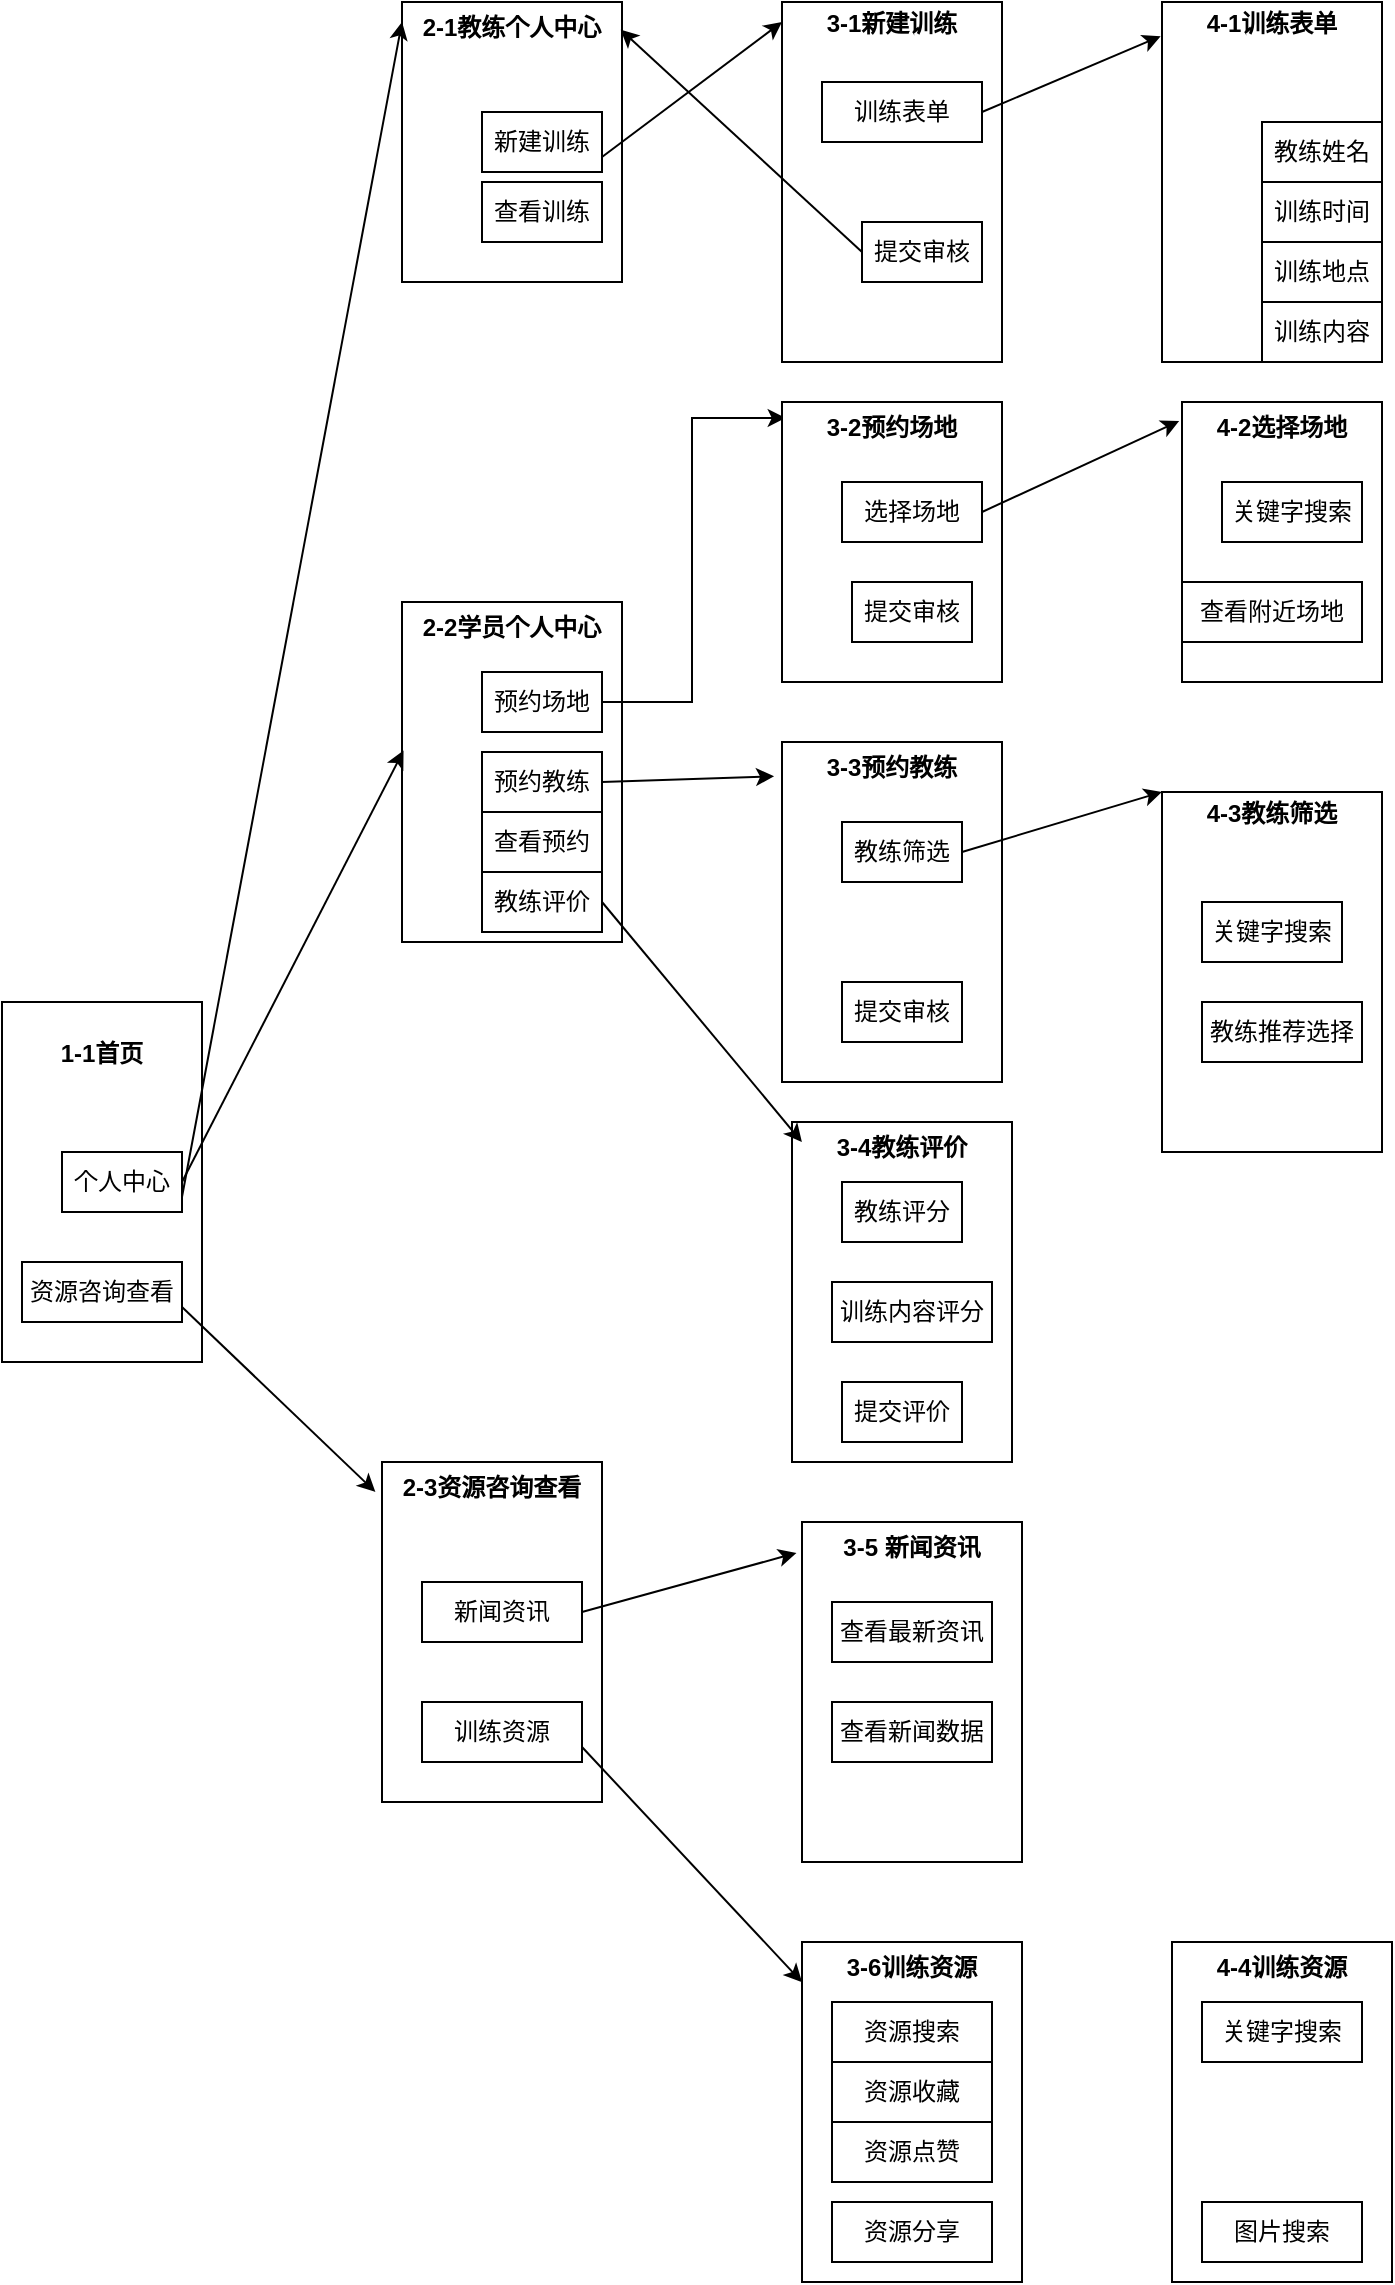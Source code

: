 <mxfile version="14.7.1" type="github">
  <diagram id="mHXlc0OOzH8LVMHhlI8o" name="Page-1">
    <mxGraphModel dx="1209" dy="626" grid="1" gridSize="10" guides="1" tooltips="1" connect="1" arrows="1" fold="1" page="1" pageScale="1" pageWidth="827" pageHeight="1169" math="0" shadow="0">
      <root>
        <mxCell id="0" />
        <mxCell id="1" parent="0" />
        <mxCell id="D36p8Nw9q8Qgh6gDfxnA-1" value="&lt;div&gt;1-1首页&lt;/div&gt;&lt;div&gt;&lt;br&gt;&lt;/div&gt;&lt;div&gt;&lt;br&gt;&lt;/div&gt;&lt;div&gt;&lt;br&gt;&lt;/div&gt;&lt;div&gt;&lt;br&gt;&lt;/div&gt;&lt;div&gt;&lt;br&gt;&lt;/div&gt;&lt;div&gt;&lt;br&gt;&lt;/div&gt;&lt;div&gt;&lt;br&gt;&lt;/div&gt;&lt;div&gt;&lt;br&gt;&lt;/div&gt;&lt;div&gt;&lt;br&gt;&lt;/div&gt;" style="rounded=0;whiteSpace=wrap;html=1;fontStyle=1" parent="1" vertex="1">
          <mxGeometry x="70" y="510" width="100" height="180" as="geometry" />
        </mxCell>
        <mxCell id="D36p8Nw9q8Qgh6gDfxnA-2" value="个人中心" style="rounded=0;whiteSpace=wrap;html=1;" parent="1" vertex="1">
          <mxGeometry x="100" y="585" width="60" height="30" as="geometry" />
        </mxCell>
        <mxCell id="D36p8Nw9q8Qgh6gDfxnA-5" value="&lt;div&gt;2-1教练个人中心&lt;/div&gt;&lt;div&gt;&lt;br&gt;&lt;/div&gt;&lt;div&gt;&lt;br&gt;&lt;/div&gt;&lt;div&gt;&lt;br&gt;&lt;/div&gt;&lt;div&gt;&lt;br&gt;&lt;/div&gt;&lt;div&gt;&lt;br&gt;&lt;/div&gt;&lt;div&gt;&lt;br&gt;&lt;/div&gt;&lt;div&gt;&lt;br&gt;&lt;/div&gt;&lt;div&gt;&lt;br&gt;&lt;/div&gt;" style="rounded=0;whiteSpace=wrap;html=1;fontStyle=1" parent="1" vertex="1">
          <mxGeometry x="270" y="10" width="110" height="140" as="geometry" />
        </mxCell>
        <mxCell id="D36p8Nw9q8Qgh6gDfxnA-9" value="查看训练" style="rounded=0;whiteSpace=wrap;html=1;" parent="1" vertex="1">
          <mxGeometry x="310" y="100" width="60" height="30" as="geometry" />
        </mxCell>
        <mxCell id="D36p8Nw9q8Qgh6gDfxnA-11" value="&lt;div&gt;3-1新建训练&lt;/div&gt;&lt;div&gt;&lt;br&gt;&lt;/div&gt;&lt;div&gt;&lt;br&gt;&lt;/div&gt;&lt;div&gt;&lt;br&gt;&lt;/div&gt;&lt;div&gt;&lt;br&gt;&lt;/div&gt;&lt;div&gt;&lt;br&gt;&lt;/div&gt;&lt;div&gt;&lt;br&gt;&lt;/div&gt;&lt;div&gt;&lt;br&gt;&lt;/div&gt;&lt;div&gt;&lt;br&gt;&lt;/div&gt;&lt;div&gt;&lt;br&gt;&lt;/div&gt;&lt;div&gt;&lt;br&gt;&lt;/div&gt;&lt;div&gt;&lt;br&gt;&lt;/div&gt;" style="rounded=0;whiteSpace=wrap;html=1;fontStyle=1" parent="1" vertex="1">
          <mxGeometry x="460" y="10" width="110" height="180" as="geometry" />
        </mxCell>
        <mxCell id="D36p8Nw9q8Qgh6gDfxnA-12" value="&lt;div&gt;2-2学员个人中心&lt;/div&gt;&lt;div&gt;&lt;br&gt;&lt;/div&gt;&lt;div&gt;&lt;br&gt;&lt;/div&gt;&lt;div&gt;&lt;br&gt;&lt;/div&gt;&lt;div&gt;&lt;br&gt;&lt;/div&gt;&lt;div&gt;&lt;br&gt;&lt;/div&gt;&lt;div&gt;&lt;br&gt;&lt;/div&gt;&lt;div&gt;&lt;br&gt;&lt;/div&gt;&lt;div&gt;&lt;br&gt;&lt;/div&gt;&lt;div&gt;&lt;br&gt;&lt;/div&gt;&lt;div&gt;&lt;br&gt;&lt;/div&gt;" style="rounded=0;whiteSpace=wrap;html=1;fontStyle=1" parent="1" vertex="1">
          <mxGeometry x="270" y="310" width="110" height="170" as="geometry" />
        </mxCell>
        <mxCell id="D36p8Nw9q8Qgh6gDfxnA-13" value="新建训练" style="rounded=0;whiteSpace=wrap;html=1;" parent="1" vertex="1">
          <mxGeometry x="310" y="65" width="60" height="30" as="geometry" />
        </mxCell>
        <mxCell id="D36p8Nw9q8Qgh6gDfxnA-36" style="edgeStyle=orthogonalEdgeStyle;rounded=0;orthogonalLoop=1;jettySize=auto;html=1;exitX=1;exitY=0.5;exitDx=0;exitDy=0;entryX=0.017;entryY=0.057;entryDx=0;entryDy=0;entryPerimeter=0;" parent="1" source="D36p8Nw9q8Qgh6gDfxnA-14" target="D36p8Nw9q8Qgh6gDfxnA-35" edge="1">
          <mxGeometry relative="1" as="geometry">
            <mxPoint x="450" y="220" as="targetPoint" />
          </mxGeometry>
        </mxCell>
        <mxCell id="D36p8Nw9q8Qgh6gDfxnA-14" value="预约场地" style="rounded=0;whiteSpace=wrap;html=1;" parent="1" vertex="1">
          <mxGeometry x="310" y="345" width="60" height="30" as="geometry" />
        </mxCell>
        <mxCell id="D36p8Nw9q8Qgh6gDfxnA-15" value="查看预约" style="rounded=0;whiteSpace=wrap;html=1;" parent="1" vertex="1">
          <mxGeometry x="310" y="415" width="60" height="30" as="geometry" />
        </mxCell>
        <mxCell id="D36p8Nw9q8Qgh6gDfxnA-17" value="训练表单" style="rounded=0;whiteSpace=wrap;html=1;" parent="1" vertex="1">
          <mxGeometry x="480" y="50" width="80" height="30" as="geometry" />
        </mxCell>
        <mxCell id="D36p8Nw9q8Qgh6gDfxnA-18" value="&lt;div&gt;4-1训练表单&lt;/div&gt;&lt;div&gt;&lt;br&gt;&lt;/div&gt;&lt;div&gt;&lt;br&gt;&lt;/div&gt;&lt;div&gt;&lt;br&gt;&lt;/div&gt;&lt;div&gt;&lt;br&gt;&lt;/div&gt;&lt;div&gt;&lt;br&gt;&lt;/div&gt;&lt;div&gt;&lt;br&gt;&lt;/div&gt;&lt;div&gt;&lt;br&gt;&lt;/div&gt;&lt;div&gt;&lt;br&gt;&lt;/div&gt;&lt;div&gt;&lt;br&gt;&lt;/div&gt;&lt;div&gt;&lt;br&gt;&lt;/div&gt;&lt;div&gt;&lt;br&gt;&lt;/div&gt;" style="rounded=0;whiteSpace=wrap;html=1;fontStyle=1" parent="1" vertex="1">
          <mxGeometry x="650" y="10" width="110" height="180" as="geometry" />
        </mxCell>
        <mxCell id="D36p8Nw9q8Qgh6gDfxnA-20" value="训练地点" style="rounded=0;whiteSpace=wrap;html=1;" parent="1" vertex="1">
          <mxGeometry x="700" y="130" width="60" height="30" as="geometry" />
        </mxCell>
        <mxCell id="D36p8Nw9q8Qgh6gDfxnA-21" value="教练姓名" style="rounded=0;whiteSpace=wrap;html=1;" parent="1" vertex="1">
          <mxGeometry x="700" y="70" width="60" height="30" as="geometry" />
        </mxCell>
        <mxCell id="D36p8Nw9q8Qgh6gDfxnA-22" value="训练时间" style="rounded=0;whiteSpace=wrap;html=1;" parent="1" vertex="1">
          <mxGeometry x="700" y="100" width="60" height="30" as="geometry" />
        </mxCell>
        <mxCell id="D36p8Nw9q8Qgh6gDfxnA-24" value="训练内容" style="rounded=0;whiteSpace=wrap;html=1;" parent="1" vertex="1">
          <mxGeometry x="700" y="160" width="60" height="30" as="geometry" />
        </mxCell>
        <mxCell id="D36p8Nw9q8Qgh6gDfxnA-26" value="提交审核" style="rounded=0;whiteSpace=wrap;html=1;" parent="1" vertex="1">
          <mxGeometry x="500" y="120" width="60" height="30" as="geometry" />
        </mxCell>
        <mxCell id="D36p8Nw9q8Qgh6gDfxnA-28" value="" style="endArrow=classic;html=1;entryX=-0.006;entryY=0.095;entryDx=0;entryDy=0;entryPerimeter=0;exitX=1;exitY=0.5;exitDx=0;exitDy=0;" parent="1" source="D36p8Nw9q8Qgh6gDfxnA-17" target="D36p8Nw9q8Qgh6gDfxnA-18" edge="1">
          <mxGeometry width="50" height="50" relative="1" as="geometry">
            <mxPoint x="340" y="240" as="sourcePoint" />
            <mxPoint x="390" y="190" as="targetPoint" />
          </mxGeometry>
        </mxCell>
        <mxCell id="D36p8Nw9q8Qgh6gDfxnA-32" value="" style="endArrow=classic;html=1;entryX=0.994;entryY=0.099;entryDx=0;entryDy=0;entryPerimeter=0;exitX=0;exitY=0.5;exitDx=0;exitDy=0;" parent="1" source="D36p8Nw9q8Qgh6gDfxnA-26" target="D36p8Nw9q8Qgh6gDfxnA-5" edge="1">
          <mxGeometry width="50" height="50" relative="1" as="geometry">
            <mxPoint x="460" y="290" as="sourcePoint" />
            <mxPoint x="510" y="240" as="targetPoint" />
          </mxGeometry>
        </mxCell>
        <mxCell id="D36p8Nw9q8Qgh6gDfxnA-33" value="" style="endArrow=classic;html=1;exitX=1;exitY=0.75;exitDx=0;exitDy=0;" parent="1" source="D36p8Nw9q8Qgh6gDfxnA-13" edge="1">
          <mxGeometry width="50" height="50" relative="1" as="geometry">
            <mxPoint x="370" y="140" as="sourcePoint" />
            <mxPoint x="460" y="20" as="targetPoint" />
          </mxGeometry>
        </mxCell>
        <mxCell id="D36p8Nw9q8Qgh6gDfxnA-34" value="资源咨询查看" style="rounded=0;whiteSpace=wrap;html=1;" parent="1" vertex="1">
          <mxGeometry x="80" y="640" width="80" height="30" as="geometry" />
        </mxCell>
        <mxCell id="D36p8Nw9q8Qgh6gDfxnA-35" value="&lt;div&gt;3-2预约场地&lt;/div&gt;&lt;div&gt;&lt;br&gt;&lt;/div&gt;&lt;div&gt;&lt;br&gt;&lt;/div&gt;&lt;div&gt;&lt;br&gt;&lt;/div&gt;&lt;div&gt;&lt;br&gt;&lt;/div&gt;&lt;div&gt;&lt;br&gt;&lt;/div&gt;&lt;div&gt;&lt;br&gt;&lt;/div&gt;&lt;div&gt;&lt;br&gt;&lt;/div&gt;&lt;div&gt;&lt;br&gt;&lt;/div&gt;" style="rounded=0;whiteSpace=wrap;html=1;fontStyle=1" parent="1" vertex="1">
          <mxGeometry x="460" y="210" width="110" height="140" as="geometry" />
        </mxCell>
        <mxCell id="D36p8Nw9q8Qgh6gDfxnA-38" value="选择场地" style="rounded=0;whiteSpace=wrap;html=1;" parent="1" vertex="1">
          <mxGeometry x="490" y="250" width="70" height="30" as="geometry" />
        </mxCell>
        <mxCell id="D36p8Nw9q8Qgh6gDfxnA-39" value="提交审核" style="rounded=0;whiteSpace=wrap;html=1;" parent="1" vertex="1">
          <mxGeometry x="495" y="300" width="60" height="30" as="geometry" />
        </mxCell>
        <mxCell id="D36p8Nw9q8Qgh6gDfxnA-44" value="&lt;div&gt;&lt;br&gt;&lt;/div&gt;&lt;div&gt;&lt;br&gt;&lt;/div&gt;&lt;div&gt;&lt;br&gt;&lt;/div&gt;&lt;div&gt;4-2选择场地&lt;/div&gt;&lt;div&gt;&lt;br&gt;&lt;/div&gt;&lt;div&gt;&lt;br&gt;&lt;/div&gt;&lt;div&gt;&lt;br&gt;&lt;/div&gt;&lt;div&gt;&lt;br&gt;&lt;/div&gt;&lt;div&gt;&lt;br&gt;&lt;/div&gt;&lt;div&gt;&lt;br&gt;&lt;/div&gt;&lt;div&gt;&lt;br&gt;&lt;/div&gt;&lt;div&gt;&lt;br&gt;&lt;/div&gt;&lt;div&gt;&lt;br&gt;&lt;/div&gt;&lt;div&gt;&lt;br&gt;&lt;/div&gt;&lt;div&gt;&lt;br&gt;&lt;/div&gt;" style="rounded=0;whiteSpace=wrap;html=1;fontStyle=1" parent="1" vertex="1">
          <mxGeometry x="660" y="210" width="100" height="140" as="geometry" />
        </mxCell>
        <mxCell id="D36p8Nw9q8Qgh6gDfxnA-45" value="关键字搜索" style="rounded=0;whiteSpace=wrap;html=1;" parent="1" vertex="1">
          <mxGeometry x="680" y="250" width="70" height="30" as="geometry" />
        </mxCell>
        <mxCell id="D36p8Nw9q8Qgh6gDfxnA-46" value="预约教练" style="rounded=0;whiteSpace=wrap;html=1;" parent="1" vertex="1">
          <mxGeometry x="310" y="385" width="60" height="30" as="geometry" />
        </mxCell>
        <mxCell id="D36p8Nw9q8Qgh6gDfxnA-427" value="查看附近场地" style="rounded=0;whiteSpace=wrap;html=1;" parent="1" vertex="1">
          <mxGeometry x="660" y="300" width="90" height="30" as="geometry" />
        </mxCell>
        <mxCell id="D36p8Nw9q8Qgh6gDfxnA-429" value="&lt;div&gt;3-3预约教练&lt;/div&gt;&lt;div&gt;&lt;br&gt;&lt;/div&gt;&lt;div&gt;&lt;br&gt;&lt;/div&gt;&lt;div&gt;&lt;br&gt;&lt;/div&gt;&lt;div&gt;&lt;br&gt;&lt;/div&gt;&lt;div&gt;&lt;br&gt;&lt;/div&gt;&lt;div&gt;&lt;br&gt;&lt;/div&gt;&lt;div&gt;&lt;br&gt;&lt;/div&gt;&lt;div&gt;&lt;br&gt;&lt;/div&gt;&lt;div&gt;&lt;br&gt;&lt;/div&gt;&lt;div&gt;&lt;br&gt;&lt;/div&gt;" style="rounded=0;whiteSpace=wrap;html=1;fontStyle=1" parent="1" vertex="1">
          <mxGeometry x="460" y="380" width="110" height="170" as="geometry" />
        </mxCell>
        <mxCell id="D36p8Nw9q8Qgh6gDfxnA-431" value="教练筛选" style="rounded=0;whiteSpace=wrap;html=1;" parent="1" vertex="1">
          <mxGeometry x="490" y="420" width="60" height="30" as="geometry" />
        </mxCell>
        <mxCell id="D36p8Nw9q8Qgh6gDfxnA-433" value="提交审核" style="rounded=0;whiteSpace=wrap;html=1;" parent="1" vertex="1">
          <mxGeometry x="490" y="500" width="60" height="30" as="geometry" />
        </mxCell>
        <mxCell id="D36p8Nw9q8Qgh6gDfxnA-434" value="&lt;div&gt;4-3教练筛选&lt;/div&gt;&lt;div&gt;&lt;br&gt;&lt;/div&gt;&lt;div&gt;&lt;br&gt;&lt;/div&gt;&lt;div&gt;&lt;br&gt;&lt;/div&gt;&lt;div&gt;&lt;br&gt;&lt;/div&gt;&lt;div&gt;&lt;br&gt;&lt;/div&gt;&lt;div&gt;&lt;br&gt;&lt;/div&gt;&lt;div&gt;&lt;br&gt;&lt;/div&gt;&lt;div&gt;&lt;br&gt;&lt;/div&gt;&lt;div&gt;&lt;br&gt;&lt;/div&gt;&lt;div&gt;&lt;br&gt;&lt;/div&gt;&lt;div&gt;&lt;br&gt;&lt;/div&gt;" style="rounded=0;whiteSpace=wrap;html=1;fontStyle=1" parent="1" vertex="1">
          <mxGeometry x="650" y="405" width="110" height="180" as="geometry" />
        </mxCell>
        <mxCell id="D36p8Nw9q8Qgh6gDfxnA-435" value="关键字搜索" style="rounded=0;whiteSpace=wrap;html=1;" parent="1" vertex="1">
          <mxGeometry x="670" y="460" width="70" height="30" as="geometry" />
        </mxCell>
        <mxCell id="D36p8Nw9q8Qgh6gDfxnA-436" value="教练推荐选择" style="rounded=0;whiteSpace=wrap;html=1;" parent="1" vertex="1">
          <mxGeometry x="670" y="510" width="80" height="30" as="geometry" />
        </mxCell>
        <mxCell id="D36p8Nw9q8Qgh6gDfxnA-440" value="" style="endArrow=classic;html=1;entryX=-0.036;entryY=0.101;entryDx=0;entryDy=0;entryPerimeter=0;exitX=1;exitY=0.5;exitDx=0;exitDy=0;" parent="1" source="D36p8Nw9q8Qgh6gDfxnA-46" target="D36p8Nw9q8Qgh6gDfxnA-429" edge="1">
          <mxGeometry width="50" height="50" relative="1" as="geometry">
            <mxPoint x="330" y="480" as="sourcePoint" />
            <mxPoint x="380" y="430" as="targetPoint" />
          </mxGeometry>
        </mxCell>
        <mxCell id="D36p8Nw9q8Qgh6gDfxnA-441" value="" style="endArrow=classic;html=1;entryX=0;entryY=0;entryDx=0;entryDy=0;exitX=1;exitY=0.5;exitDx=0;exitDy=0;" parent="1" source="D36p8Nw9q8Qgh6gDfxnA-431" target="D36p8Nw9q8Qgh6gDfxnA-434" edge="1">
          <mxGeometry width="50" height="50" relative="1" as="geometry">
            <mxPoint x="290" y="510" as="sourcePoint" />
            <mxPoint x="340" y="460" as="targetPoint" />
          </mxGeometry>
        </mxCell>
        <mxCell id="D36p8Nw9q8Qgh6gDfxnA-442" value="教练评价" style="rounded=0;whiteSpace=wrap;html=1;" parent="1" vertex="1">
          <mxGeometry x="310" y="445" width="60" height="30" as="geometry" />
        </mxCell>
        <mxCell id="D36p8Nw9q8Qgh6gDfxnA-443" value="" style="endArrow=classic;html=1;exitX=1;exitY=0.5;exitDx=0;exitDy=0;entryX=-0.014;entryY=0.068;entryDx=0;entryDy=0;entryPerimeter=0;" parent="1" source="D36p8Nw9q8Qgh6gDfxnA-38" target="D36p8Nw9q8Qgh6gDfxnA-44" edge="1">
          <mxGeometry width="50" height="50" relative="1" as="geometry">
            <mxPoint x="600" y="310" as="sourcePoint" />
            <mxPoint x="650" y="260" as="targetPoint" />
          </mxGeometry>
        </mxCell>
        <mxCell id="D36p8Nw9q8Qgh6gDfxnA-444" value="&lt;div&gt;3-4教练评价&lt;/div&gt;&lt;div&gt;&lt;br&gt;&lt;/div&gt;&lt;div&gt;&lt;br&gt;&lt;/div&gt;&lt;div&gt;&lt;br&gt;&lt;/div&gt;&lt;div&gt;&lt;br&gt;&lt;/div&gt;&lt;div&gt;&lt;br&gt;&lt;/div&gt;&lt;div&gt;&lt;br&gt;&lt;/div&gt;&lt;div&gt;&lt;br&gt;&lt;/div&gt;&lt;div&gt;&lt;br&gt;&lt;/div&gt;&lt;div&gt;&lt;br&gt;&lt;/div&gt;&lt;div&gt;&lt;br&gt;&lt;/div&gt;" style="rounded=0;whiteSpace=wrap;html=1;fontStyle=1" parent="1" vertex="1">
          <mxGeometry x="465" y="570" width="110" height="170" as="geometry" />
        </mxCell>
        <mxCell id="D36p8Nw9q8Qgh6gDfxnA-445" value="" style="endArrow=classic;html=1;exitX=1;exitY=0.5;exitDx=0;exitDy=0;entryX=0.045;entryY=0.059;entryDx=0;entryDy=0;entryPerimeter=0;" parent="1" source="D36p8Nw9q8Qgh6gDfxnA-442" target="D36p8Nw9q8Qgh6gDfxnA-444" edge="1">
          <mxGeometry width="50" height="50" relative="1" as="geometry">
            <mxPoint x="460" y="560" as="sourcePoint" />
            <mxPoint x="510" y="510" as="targetPoint" />
          </mxGeometry>
        </mxCell>
        <mxCell id="D36p8Nw9q8Qgh6gDfxnA-446" value="教练评分" style="rounded=0;whiteSpace=wrap;html=1;" parent="1" vertex="1">
          <mxGeometry x="490" y="600" width="60" height="30" as="geometry" />
        </mxCell>
        <mxCell id="D36p8Nw9q8Qgh6gDfxnA-447" value="提交评价" style="rounded=0;whiteSpace=wrap;html=1;" parent="1" vertex="1">
          <mxGeometry x="490" y="700" width="60" height="30" as="geometry" />
        </mxCell>
        <mxCell id="D36p8Nw9q8Qgh6gDfxnA-452" value="" style="endArrow=classic;html=1;exitX=1;exitY=0.75;exitDx=0;exitDy=0;entryX=0;entryY=0.071;entryDx=0;entryDy=0;entryPerimeter=0;" parent="1" source="D36p8Nw9q8Qgh6gDfxnA-2" target="D36p8Nw9q8Qgh6gDfxnA-5" edge="1">
          <mxGeometry width="50" height="50" relative="1" as="geometry">
            <mxPoint x="40" y="400" as="sourcePoint" />
            <mxPoint x="260" y="120" as="targetPoint" />
          </mxGeometry>
        </mxCell>
        <mxCell id="D36p8Nw9q8Qgh6gDfxnA-453" value="" style="endArrow=classic;html=1;entryX=0.007;entryY=0.437;entryDx=0;entryDy=0;entryPerimeter=0;" parent="1" target="D36p8Nw9q8Qgh6gDfxnA-12" edge="1">
          <mxGeometry width="50" height="50" relative="1" as="geometry">
            <mxPoint x="160" y="600" as="sourcePoint" />
            <mxPoint x="200" y="340" as="targetPoint" />
          </mxGeometry>
        </mxCell>
        <mxCell id="D36p8Nw9q8Qgh6gDfxnA-454" value="&lt;div&gt;2-3资源咨询查看&lt;/div&gt;&lt;div&gt;&lt;br&gt;&lt;/div&gt;&lt;div&gt;&lt;br&gt;&lt;/div&gt;&lt;div&gt;&lt;br&gt;&lt;/div&gt;&lt;div&gt;&lt;br&gt;&lt;/div&gt;&lt;div&gt;&lt;br&gt;&lt;/div&gt;&lt;div&gt;&lt;br&gt;&lt;/div&gt;&lt;div&gt;&lt;br&gt;&lt;/div&gt;&lt;div&gt;&lt;br&gt;&lt;/div&gt;&lt;div&gt;&lt;br&gt;&lt;/div&gt;&lt;div&gt;&lt;br&gt;&lt;/div&gt;" style="rounded=0;whiteSpace=wrap;html=1;fontStyle=1" parent="1" vertex="1">
          <mxGeometry x="260" y="740" width="110" height="170" as="geometry" />
        </mxCell>
        <mxCell id="D36p8Nw9q8Qgh6gDfxnA-455" value="训练内容评分" style="rounded=0;whiteSpace=wrap;html=1;" parent="1" vertex="1">
          <mxGeometry x="485" y="650" width="80" height="30" as="geometry" />
        </mxCell>
        <mxCell id="D36p8Nw9q8Qgh6gDfxnA-458" value="新闻资讯" style="rounded=0;whiteSpace=wrap;html=1;" parent="1" vertex="1">
          <mxGeometry x="280" y="800" width="80" height="30" as="geometry" />
        </mxCell>
        <mxCell id="D36p8Nw9q8Qgh6gDfxnA-459" value="训练资源" style="rounded=0;whiteSpace=wrap;html=1;" parent="1" vertex="1">
          <mxGeometry x="280" y="860" width="80" height="30" as="geometry" />
        </mxCell>
        <mxCell id="D36p8Nw9q8Qgh6gDfxnA-460" value="&lt;div&gt;3-6训练资源&lt;/div&gt;&lt;div&gt;&lt;br&gt;&lt;/div&gt;&lt;div&gt;&lt;br&gt;&lt;/div&gt;&lt;div&gt;&lt;br&gt;&lt;/div&gt;&lt;div&gt;&lt;br&gt;&lt;/div&gt;&lt;div&gt;&lt;br&gt;&lt;/div&gt;&lt;div&gt;&lt;br&gt;&lt;/div&gt;&lt;div&gt;&lt;br&gt;&lt;/div&gt;&lt;div&gt;&lt;br&gt;&lt;/div&gt;&lt;div&gt;&lt;br&gt;&lt;/div&gt;&lt;div&gt;&lt;br&gt;&lt;/div&gt;" style="rounded=0;whiteSpace=wrap;html=1;fontStyle=1" parent="1" vertex="1">
          <mxGeometry x="470" y="980" width="110" height="170" as="geometry" />
        </mxCell>
        <mxCell id="D36p8Nw9q8Qgh6gDfxnA-462" value="资源收藏" style="rounded=0;whiteSpace=wrap;html=1;" parent="1" vertex="1">
          <mxGeometry x="485" y="1040" width="80" height="30" as="geometry" />
        </mxCell>
        <mxCell id="D36p8Nw9q8Qgh6gDfxnA-463" value="资源点赞" style="rounded=0;whiteSpace=wrap;html=1;" parent="1" vertex="1">
          <mxGeometry x="485" y="1070" width="80" height="30" as="geometry" />
        </mxCell>
        <mxCell id="D36p8Nw9q8Qgh6gDfxnA-464" value="资源分享" style="rounded=0;whiteSpace=wrap;html=1;" parent="1" vertex="1">
          <mxGeometry x="485" y="1110" width="80" height="30" as="geometry" />
        </mxCell>
        <mxCell id="D36p8Nw9q8Qgh6gDfxnA-466" value="&lt;div&gt;3-5 新闻资讯&lt;br&gt;&lt;/div&gt;&lt;div&gt;&lt;br&gt;&lt;/div&gt;&lt;div&gt;&lt;br&gt;&lt;/div&gt;&lt;div&gt;&lt;br&gt;&lt;/div&gt;&lt;div&gt;&lt;br&gt;&lt;/div&gt;&lt;div&gt;&lt;br&gt;&lt;/div&gt;&lt;div&gt;&lt;br&gt;&lt;/div&gt;&lt;div&gt;&lt;br&gt;&lt;/div&gt;&lt;div&gt;&lt;br&gt;&lt;/div&gt;&lt;div&gt;&lt;br&gt;&lt;/div&gt;&lt;div&gt;&lt;br&gt;&lt;/div&gt;" style="rounded=0;whiteSpace=wrap;html=1;fontStyle=1" parent="1" vertex="1">
          <mxGeometry x="470" y="770" width="110" height="170" as="geometry" />
        </mxCell>
        <mxCell id="D36p8Nw9q8Qgh6gDfxnA-467" value="查看最新资讯" style="rounded=0;whiteSpace=wrap;html=1;" parent="1" vertex="1">
          <mxGeometry x="485" y="810" width="80" height="30" as="geometry" />
        </mxCell>
        <mxCell id="D36p8Nw9q8Qgh6gDfxnA-468" value="查看新闻数据" style="rounded=0;whiteSpace=wrap;html=1;" parent="1" vertex="1">
          <mxGeometry x="485" y="860" width="80" height="30" as="geometry" />
        </mxCell>
        <mxCell id="D36p8Nw9q8Qgh6gDfxnA-470" value="" style="endArrow=classic;html=1;exitX=1;exitY=0.75;exitDx=0;exitDy=0;entryX=-0.03;entryY=0.088;entryDx=0;entryDy=0;entryPerimeter=0;" parent="1" source="D36p8Nw9q8Qgh6gDfxnA-34" target="D36p8Nw9q8Qgh6gDfxnA-454" edge="1">
          <mxGeometry width="50" height="50" relative="1" as="geometry">
            <mxPoint x="190" y="880" as="sourcePoint" />
            <mxPoint x="240" y="830" as="targetPoint" />
          </mxGeometry>
        </mxCell>
        <mxCell id="D36p8Nw9q8Qgh6gDfxnA-471" value="" style="endArrow=classic;html=1;exitX=1;exitY=0.5;exitDx=0;exitDy=0;entryX=-0.025;entryY=0.091;entryDx=0;entryDy=0;entryPerimeter=0;" parent="1" source="D36p8Nw9q8Qgh6gDfxnA-458" target="D36p8Nw9q8Qgh6gDfxnA-466" edge="1">
          <mxGeometry width="50" height="50" relative="1" as="geometry">
            <mxPoint x="200" y="1040" as="sourcePoint" />
            <mxPoint x="460" y="780" as="targetPoint" />
          </mxGeometry>
        </mxCell>
        <mxCell id="D36p8Nw9q8Qgh6gDfxnA-472" value="" style="endArrow=classic;html=1;entryX=0;entryY=0.118;entryDx=0;entryDy=0;entryPerimeter=0;exitX=1;exitY=0.75;exitDx=0;exitDy=0;" parent="1" source="D36p8Nw9q8Qgh6gDfxnA-459" target="D36p8Nw9q8Qgh6gDfxnA-460" edge="1">
          <mxGeometry width="50" height="50" relative="1" as="geometry">
            <mxPoint x="330" y="1040" as="sourcePoint" />
            <mxPoint x="380" y="990" as="targetPoint" />
          </mxGeometry>
        </mxCell>
        <mxCell id="D36p8Nw9q8Qgh6gDfxnA-477" value="资源搜索" style="rounded=0;whiteSpace=wrap;html=1;" parent="1" vertex="1">
          <mxGeometry x="485" y="1010" width="80" height="30" as="geometry" />
        </mxCell>
        <mxCell id="Q40hMjgrP65TnsO7g6ex-7" value="&lt;div&gt;4-4训练资源&lt;/div&gt;&lt;div&gt;&lt;br&gt;&lt;/div&gt;&lt;div&gt;&lt;br&gt;&lt;/div&gt;&lt;div&gt;&lt;br&gt;&lt;/div&gt;&lt;div&gt;&lt;br&gt;&lt;/div&gt;&lt;div&gt;&lt;br&gt;&lt;/div&gt;&lt;div&gt;&lt;br&gt;&lt;/div&gt;&lt;div&gt;&lt;br&gt;&lt;/div&gt;&lt;div&gt;&lt;br&gt;&lt;/div&gt;&lt;div&gt;&lt;br&gt;&lt;/div&gt;&lt;div&gt;&lt;br&gt;&lt;/div&gt;" style="rounded=0;whiteSpace=wrap;html=1;fontStyle=1" vertex="1" parent="1">
          <mxGeometry x="655" y="980" width="110" height="170" as="geometry" />
        </mxCell>
        <mxCell id="Q40hMjgrP65TnsO7g6ex-10" value="图片搜索" style="rounded=0;whiteSpace=wrap;html=1;" vertex="1" parent="1">
          <mxGeometry x="670" y="1110" width="80" height="30" as="geometry" />
        </mxCell>
        <mxCell id="Q40hMjgrP65TnsO7g6ex-11" value="关键字搜索" style="rounded=0;whiteSpace=wrap;html=1;" vertex="1" parent="1">
          <mxGeometry x="670" y="1010" width="80" height="30" as="geometry" />
        </mxCell>
      </root>
    </mxGraphModel>
  </diagram>
</mxfile>
